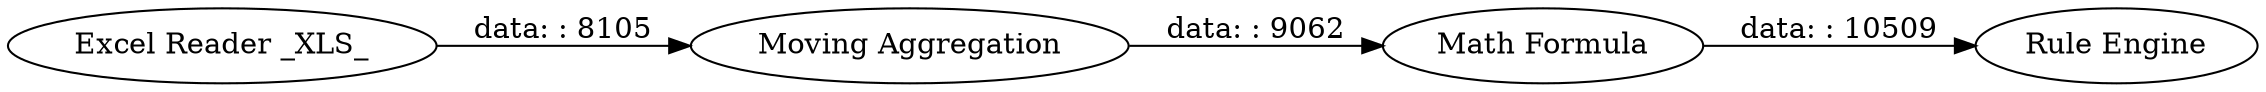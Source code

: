 digraph {
	"1037377036185464043_25" [label="Excel Reader _XLS_"]
	"1037377036185464043_26" [label="Moving Aggregation"]
	"1037377036185464043_28" [label="Rule Engine"]
	"1037377036185464043_27" [label="Math Formula"]
	"1037377036185464043_27" -> "1037377036185464043_28" [label="data: : 10509"]
	"1037377036185464043_26" -> "1037377036185464043_27" [label="data: : 9062"]
	"1037377036185464043_25" -> "1037377036185464043_26" [label="data: : 8105"]
	rankdir=LR
}
